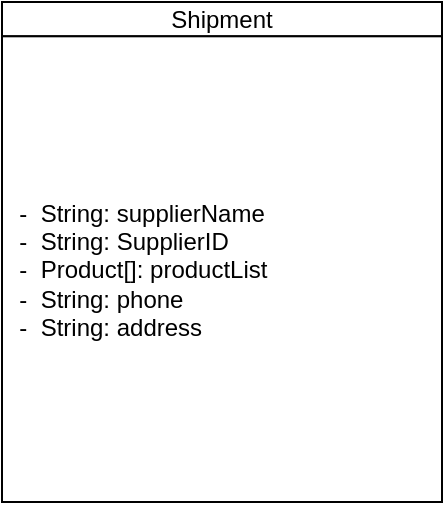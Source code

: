 <mxfile version="12.5.3" type="device"><diagram id="CLRaHryyYa0xOvTVhCor" name="Page-1"><mxGraphModel dx="343" dy="256" grid="1" gridSize="10" guides="1" tooltips="1" connect="1" arrows="1" fold="1" page="1" pageScale="1" pageWidth="850" pageHeight="1100" math="0" shadow="0"><root><mxCell id="0"/><mxCell id="1" parent="0"/><mxCell id="xvll8Nh_N9pdd9aSw5_w-8" value="-" style="group" vertex="1" connectable="0" parent="1"><mxGeometry x="470" y="40" width="220" height="250" as="geometry"/></mxCell><mxCell id="xvll8Nh_N9pdd9aSw5_w-6" value="Shipment" style="text;html=1;align=center;verticalAlign=middle;whiteSpace=wrap;rounded=0;strokeColor=#000000;fillColor=#ffffff;" vertex="1" parent="xvll8Nh_N9pdd9aSw5_w-8"><mxGeometry width="220.0" height="17.157" as="geometry"/></mxCell><mxCell id="xvll8Nh_N9pdd9aSw5_w-7" value="&amp;nbsp; -&amp;nbsp; String: supplierName&lt;br&gt;&amp;nbsp; -&amp;nbsp; String: SupplierID&lt;br&gt;&amp;nbsp; -&amp;nbsp; Product[]: productList&lt;br&gt;&amp;nbsp; -&amp;nbsp; String: phone&lt;br&gt;&amp;nbsp; -&amp;nbsp; String: address" style="text;html=1;align=left;verticalAlign=middle;whiteSpace=wrap;rounded=0;strokeColor=#000000;fillColor=#ffffff;" vertex="1" parent="xvll8Nh_N9pdd9aSw5_w-8"><mxGeometry y="17.155" width="220.0" height="232.845" as="geometry"/></mxCell></root></mxGraphModel></diagram></mxfile>